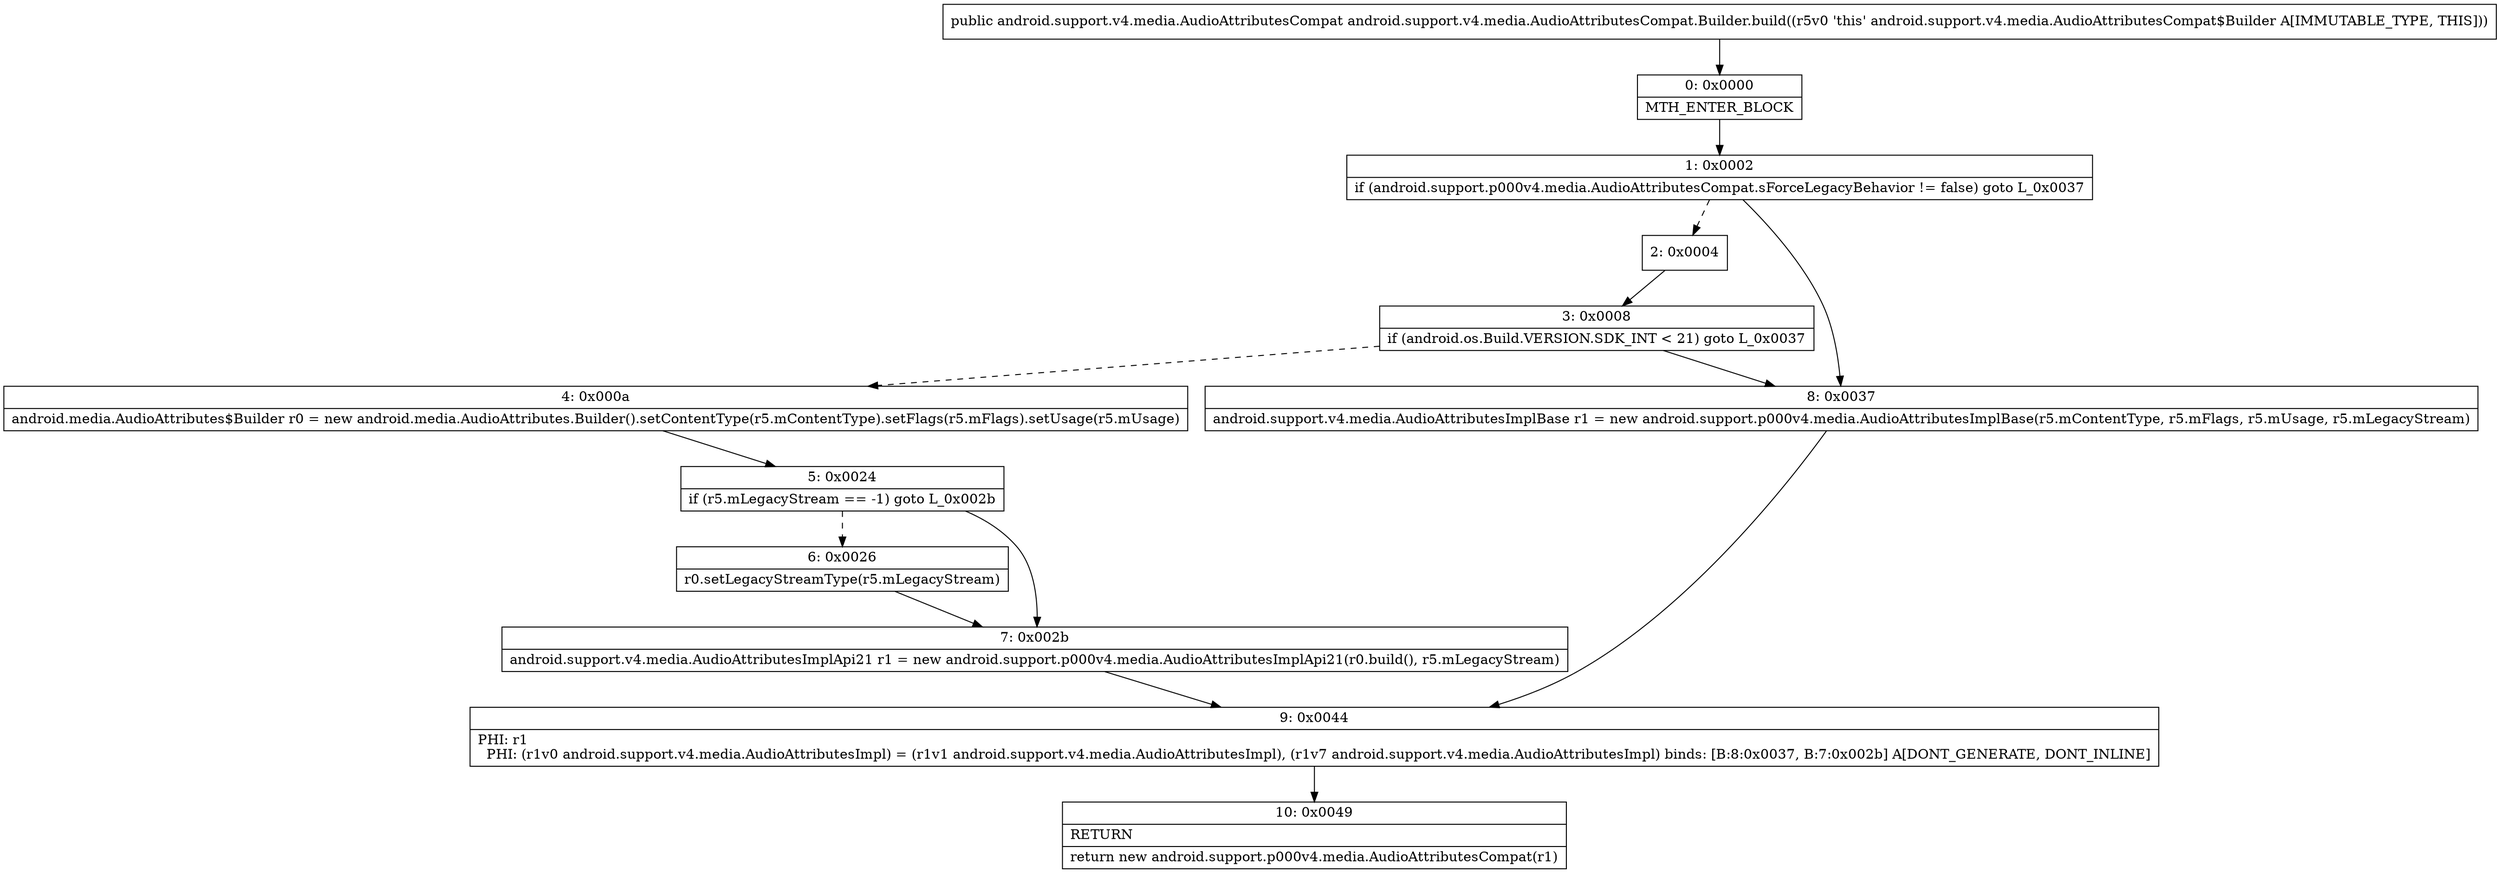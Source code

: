 digraph "CFG forandroid.support.v4.media.AudioAttributesCompat.Builder.build()Landroid\/support\/v4\/media\/AudioAttributesCompat;" {
Node_0 [shape=record,label="{0\:\ 0x0000|MTH_ENTER_BLOCK\l}"];
Node_1 [shape=record,label="{1\:\ 0x0002|if (android.support.p000v4.media.AudioAttributesCompat.sForceLegacyBehavior != false) goto L_0x0037\l}"];
Node_2 [shape=record,label="{2\:\ 0x0004}"];
Node_3 [shape=record,label="{3\:\ 0x0008|if (android.os.Build.VERSION.SDK_INT \< 21) goto L_0x0037\l}"];
Node_4 [shape=record,label="{4\:\ 0x000a|android.media.AudioAttributes$Builder r0 = new android.media.AudioAttributes.Builder().setContentType(r5.mContentType).setFlags(r5.mFlags).setUsage(r5.mUsage)\l}"];
Node_5 [shape=record,label="{5\:\ 0x0024|if (r5.mLegacyStream == \-1) goto L_0x002b\l}"];
Node_6 [shape=record,label="{6\:\ 0x0026|r0.setLegacyStreamType(r5.mLegacyStream)\l}"];
Node_7 [shape=record,label="{7\:\ 0x002b|android.support.v4.media.AudioAttributesImplApi21 r1 = new android.support.p000v4.media.AudioAttributesImplApi21(r0.build(), r5.mLegacyStream)\l}"];
Node_8 [shape=record,label="{8\:\ 0x0037|android.support.v4.media.AudioAttributesImplBase r1 = new android.support.p000v4.media.AudioAttributesImplBase(r5.mContentType, r5.mFlags, r5.mUsage, r5.mLegacyStream)\l}"];
Node_9 [shape=record,label="{9\:\ 0x0044|PHI: r1 \l  PHI: (r1v0 android.support.v4.media.AudioAttributesImpl) = (r1v1 android.support.v4.media.AudioAttributesImpl), (r1v7 android.support.v4.media.AudioAttributesImpl) binds: [B:8:0x0037, B:7:0x002b] A[DONT_GENERATE, DONT_INLINE]\l}"];
Node_10 [shape=record,label="{10\:\ 0x0049|RETURN\l|return new android.support.p000v4.media.AudioAttributesCompat(r1)\l}"];
MethodNode[shape=record,label="{public android.support.v4.media.AudioAttributesCompat android.support.v4.media.AudioAttributesCompat.Builder.build((r5v0 'this' android.support.v4.media.AudioAttributesCompat$Builder A[IMMUTABLE_TYPE, THIS])) }"];
MethodNode -> Node_0;
Node_0 -> Node_1;
Node_1 -> Node_2[style=dashed];
Node_1 -> Node_8;
Node_2 -> Node_3;
Node_3 -> Node_4[style=dashed];
Node_3 -> Node_8;
Node_4 -> Node_5;
Node_5 -> Node_6[style=dashed];
Node_5 -> Node_7;
Node_6 -> Node_7;
Node_7 -> Node_9;
Node_8 -> Node_9;
Node_9 -> Node_10;
}

